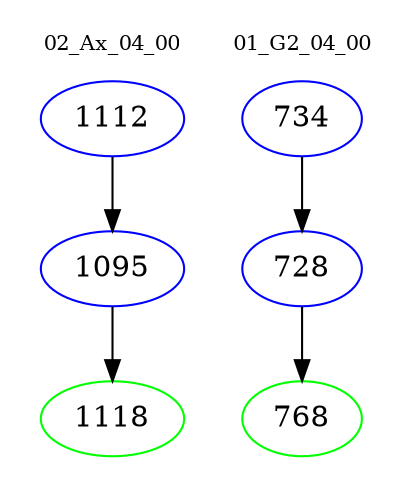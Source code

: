 digraph{
subgraph cluster_0 {
color = white
label = "02_Ax_04_00";
fontsize=10;
T0_1112 [label="1112", color="blue"]
T0_1112 -> T0_1095 [color="black"]
T0_1095 [label="1095", color="blue"]
T0_1095 -> T0_1118 [color="black"]
T0_1118 [label="1118", color="green"]
}
subgraph cluster_1 {
color = white
label = "01_G2_04_00";
fontsize=10;
T1_734 [label="734", color="blue"]
T1_734 -> T1_728 [color="black"]
T1_728 [label="728", color="blue"]
T1_728 -> T1_768 [color="black"]
T1_768 [label="768", color="green"]
}
}
